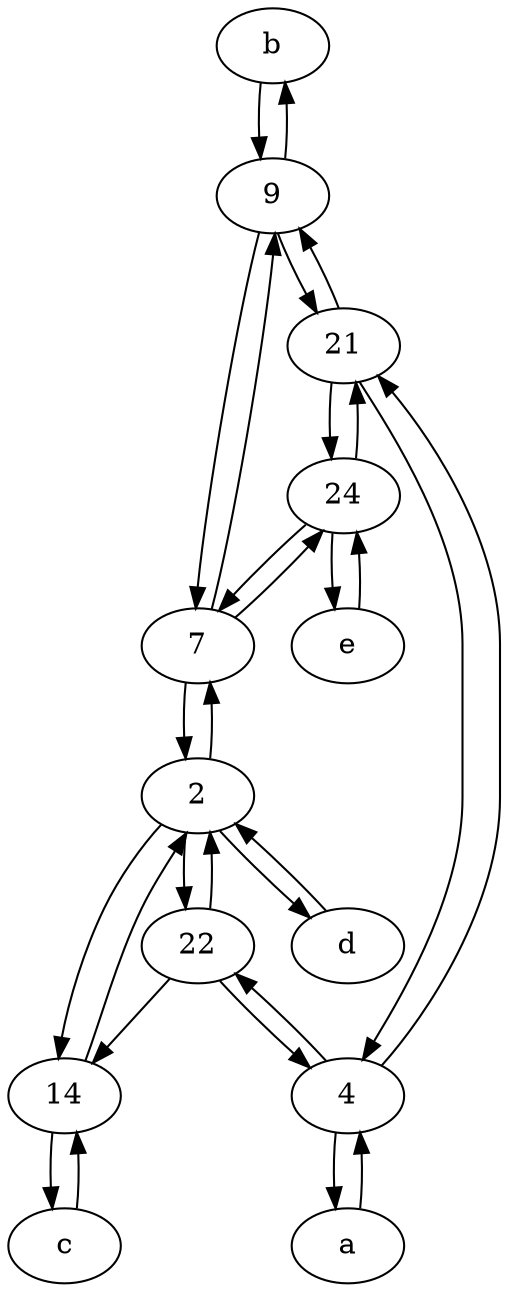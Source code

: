 digraph  {
	b [pos="50,20!"];
	14;
	22;
	24;
	d [pos="20,30!"];
	4;
	7;
	e [pos="30,50!"];
	21;
	a [pos="40,10!"];
	2;
	9;
	c [pos="20,10!"];
	21 -> 4;
	2 -> 7;
	e -> 24;
	2 -> 14;
	a -> 4;
	14 -> c;
	21 -> 24;
	7 -> 9;
	9 -> 7;
	b -> 9;
	24 -> e;
	4 -> 21;
	21 -> 9;
	7 -> 24;
	4 -> a;
	9 -> b;
	7 -> 2;
	24 -> 7;
	24 -> 21;
	2 -> 22;
	22 -> 2;
	c -> 14;
	2 -> d;
	d -> 2;
	4 -> 22;
	22 -> 14;
	22 -> 4;
	14 -> 2;
	9 -> 21;

	}